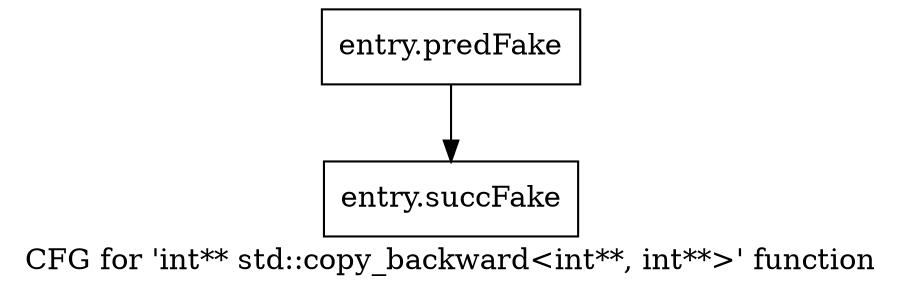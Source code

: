 digraph "CFG for 'int** std::copy_backward\<int**, int**\>' function" {
	label="CFG for 'int** std::copy_backward\<int**, int**\>' function";

	Node0x4a13fd0 [shape=record,filename="",linenumber="",label="{entry.predFake}"];
	Node0x4a13fd0 -> Node0x4abb070[ callList="" memoryops="" filename="/proj/xbuilds/2019.2_0801_1/installs/lin64/Vivado/HEAD/tps/lnx64/gcc-6.2.0/lib/gcc/x86_64-pc-linux-gnu/6.2.0/../../../../include/c++/6.2.0/bits/stl_algobase.h"];
	Node0x4abb070 [shape=record,filename="/proj/xbuilds/2019.2_0801_1/installs/lin64/Vivado/HEAD/tps/lnx64/gcc-6.2.0/lib/gcc/x86_64-pc-linux-gnu/6.2.0/../../../../include/c++/6.2.0/bits/stl_algobase.h",linenumber="632",label="{entry.succFake}"];
}
